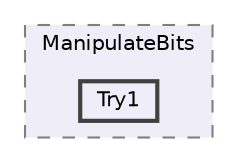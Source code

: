 digraph "C:/Users/Katia/Documents/GitHub/code_base_obscuration/test/ManipulateBits/Try1"
{
 // LATEX_PDF_SIZE
  bgcolor="transparent";
  edge [fontname=Helvetica,fontsize=10,labelfontname=Helvetica,labelfontsize=10];
  node [fontname=Helvetica,fontsize=10,shape=box,height=0.2,width=0.4];
  compound=true
  subgraph clusterdir_7ba4921c036cb804f272fb83b6ebc12e {
    graph [ bgcolor="#efedf7", pencolor="grey50", label="ManipulateBits", fontname=Helvetica,fontsize=10 style="filled,dashed", URL="dir_7ba4921c036cb804f272fb83b6ebc12e.html",tooltip=""]
  dir_62d4e234fad6d2cc37696822acf51e78 [label="Try1", fillcolor="#efedf7", color="grey25", style="filled,bold", URL="dir_62d4e234fad6d2cc37696822acf51e78.html",tooltip=""];
  }
}
